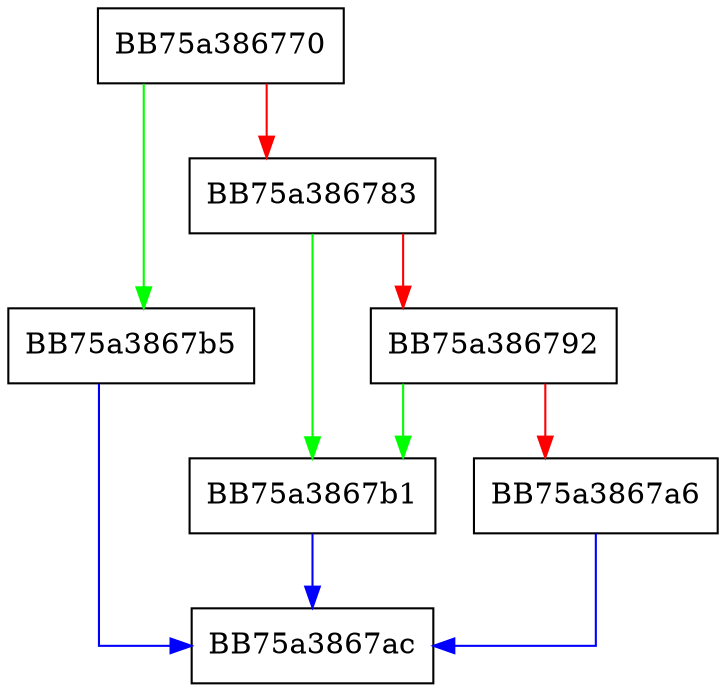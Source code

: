 digraph MpIsPlatformVersionLess {
  node [shape="box"];
  graph [splines=ortho];
  BB75a386770 -> BB75a3867b5 [color="green"];
  BB75a386770 -> BB75a386783 [color="red"];
  BB75a386783 -> BB75a3867b1 [color="green"];
  BB75a386783 -> BB75a386792 [color="red"];
  BB75a386792 -> BB75a3867b1 [color="green"];
  BB75a386792 -> BB75a3867a6 [color="red"];
  BB75a3867a6 -> BB75a3867ac [color="blue"];
  BB75a3867b1 -> BB75a3867ac [color="blue"];
  BB75a3867b5 -> BB75a3867ac [color="blue"];
}
